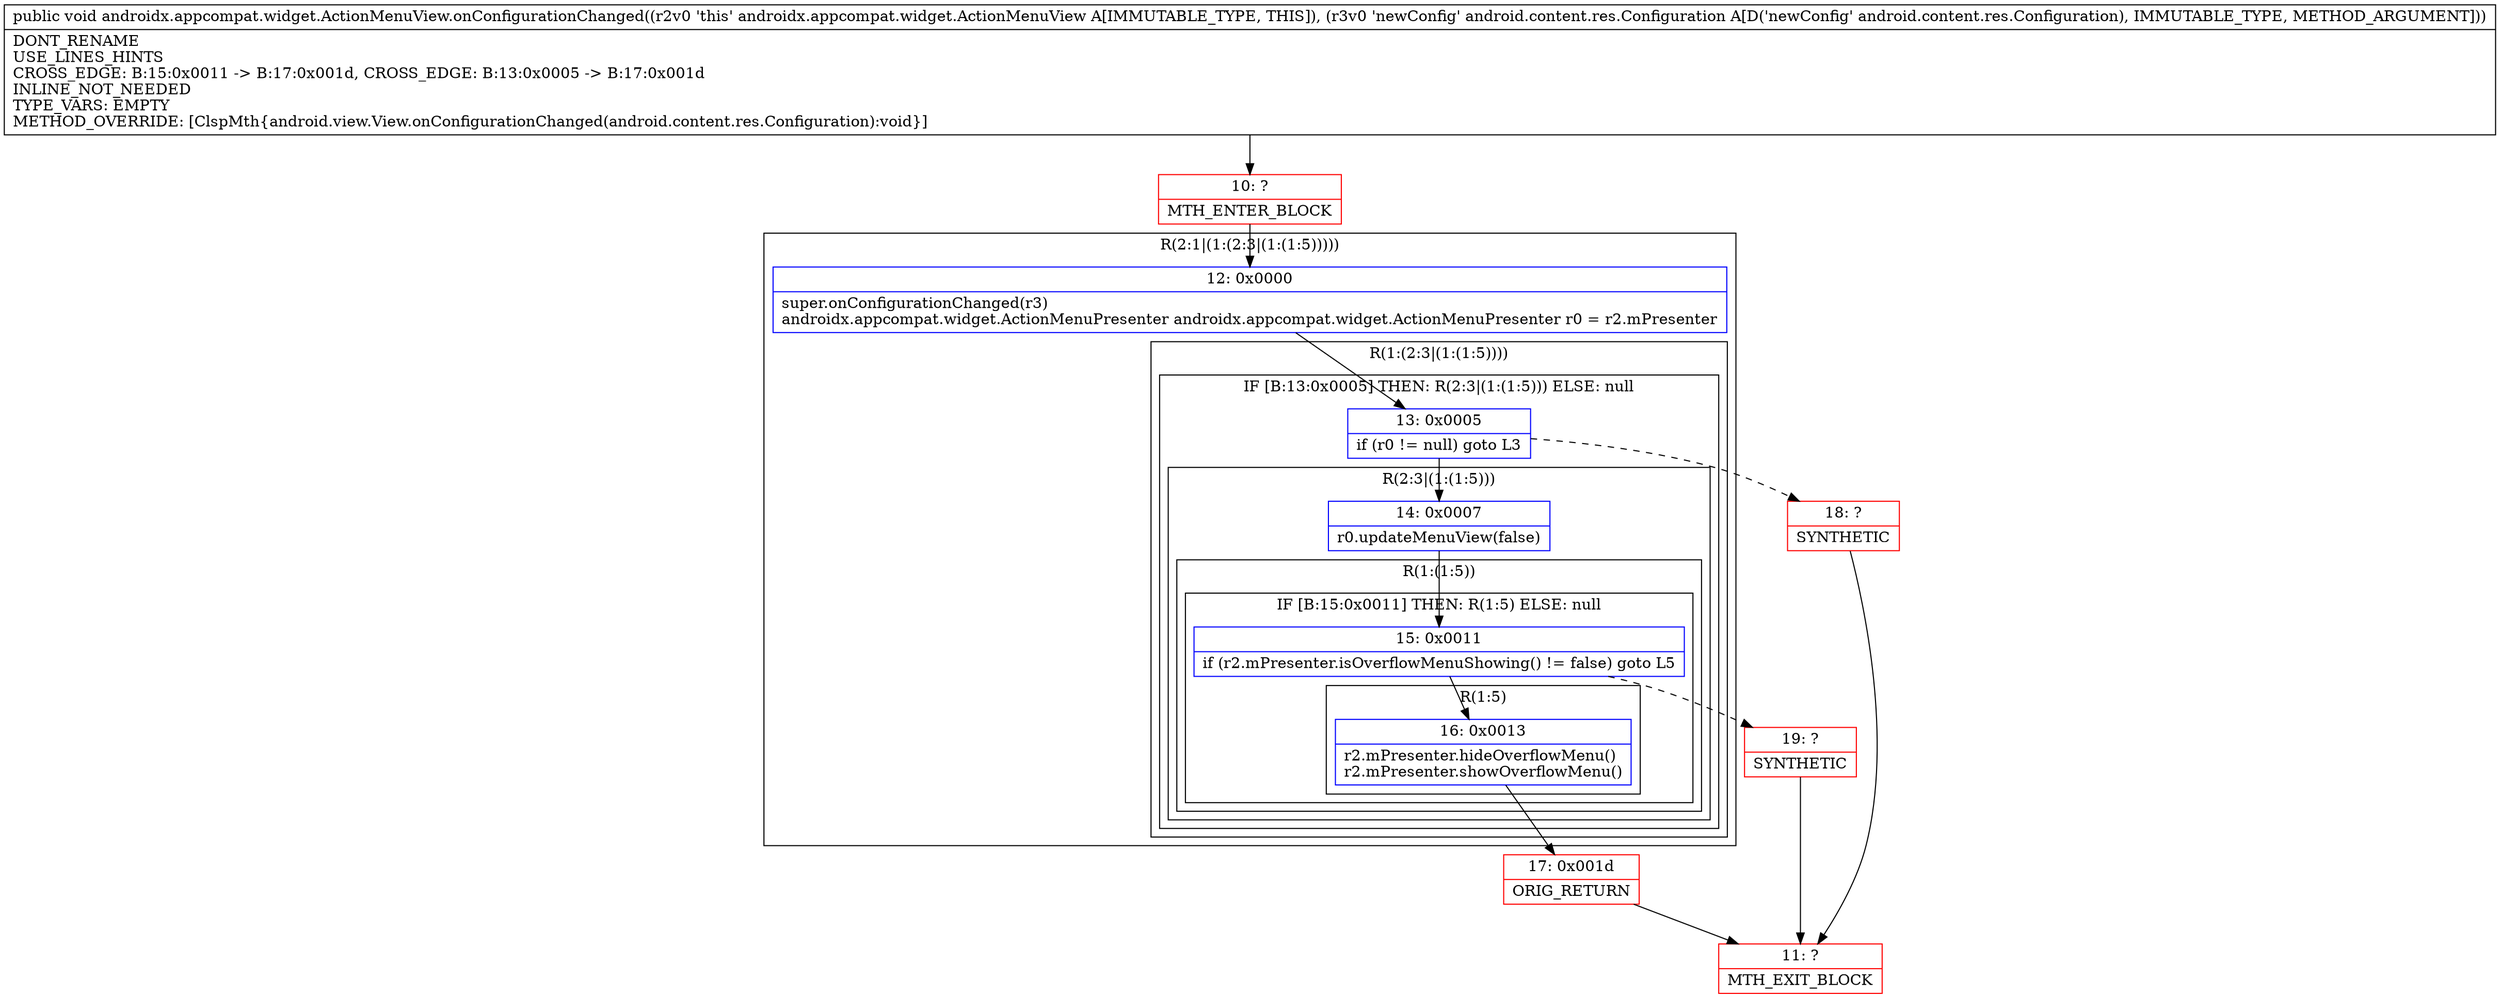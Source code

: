 digraph "CFG forandroidx.appcompat.widget.ActionMenuView.onConfigurationChanged(Landroid\/content\/res\/Configuration;)V" {
subgraph cluster_Region_2043033688 {
label = "R(2:1|(1:(2:3|(1:(1:5)))))";
node [shape=record,color=blue];
Node_12 [shape=record,label="{12\:\ 0x0000|super.onConfigurationChanged(r3)\landroidx.appcompat.widget.ActionMenuPresenter androidx.appcompat.widget.ActionMenuPresenter r0 = r2.mPresenter\l}"];
subgraph cluster_Region_560470377 {
label = "R(1:(2:3|(1:(1:5))))";
node [shape=record,color=blue];
subgraph cluster_IfRegion_1649409777 {
label = "IF [B:13:0x0005] THEN: R(2:3|(1:(1:5))) ELSE: null";
node [shape=record,color=blue];
Node_13 [shape=record,label="{13\:\ 0x0005|if (r0 != null) goto L3\l}"];
subgraph cluster_Region_984971779 {
label = "R(2:3|(1:(1:5)))";
node [shape=record,color=blue];
Node_14 [shape=record,label="{14\:\ 0x0007|r0.updateMenuView(false)\l}"];
subgraph cluster_Region_1365361091 {
label = "R(1:(1:5))";
node [shape=record,color=blue];
subgraph cluster_IfRegion_1137838570 {
label = "IF [B:15:0x0011] THEN: R(1:5) ELSE: null";
node [shape=record,color=blue];
Node_15 [shape=record,label="{15\:\ 0x0011|if (r2.mPresenter.isOverflowMenuShowing() != false) goto L5\l}"];
subgraph cluster_Region_1015479612 {
label = "R(1:5)";
node [shape=record,color=blue];
Node_16 [shape=record,label="{16\:\ 0x0013|r2.mPresenter.hideOverflowMenu()\lr2.mPresenter.showOverflowMenu()\l}"];
}
}
}
}
}
}
}
Node_10 [shape=record,color=red,label="{10\:\ ?|MTH_ENTER_BLOCK\l}"];
Node_17 [shape=record,color=red,label="{17\:\ 0x001d|ORIG_RETURN\l}"];
Node_11 [shape=record,color=red,label="{11\:\ ?|MTH_EXIT_BLOCK\l}"];
Node_19 [shape=record,color=red,label="{19\:\ ?|SYNTHETIC\l}"];
Node_18 [shape=record,color=red,label="{18\:\ ?|SYNTHETIC\l}"];
MethodNode[shape=record,label="{public void androidx.appcompat.widget.ActionMenuView.onConfigurationChanged((r2v0 'this' androidx.appcompat.widget.ActionMenuView A[IMMUTABLE_TYPE, THIS]), (r3v0 'newConfig' android.content.res.Configuration A[D('newConfig' android.content.res.Configuration), IMMUTABLE_TYPE, METHOD_ARGUMENT]))  | DONT_RENAME\lUSE_LINES_HINTS\lCROSS_EDGE: B:15:0x0011 \-\> B:17:0x001d, CROSS_EDGE: B:13:0x0005 \-\> B:17:0x001d\lINLINE_NOT_NEEDED\lTYPE_VARS: EMPTY\lMETHOD_OVERRIDE: [ClspMth\{android.view.View.onConfigurationChanged(android.content.res.Configuration):void\}]\l}"];
MethodNode -> Node_10;Node_12 -> Node_13;
Node_13 -> Node_14;
Node_13 -> Node_18[style=dashed];
Node_14 -> Node_15;
Node_15 -> Node_16;
Node_15 -> Node_19[style=dashed];
Node_16 -> Node_17;
Node_10 -> Node_12;
Node_17 -> Node_11;
Node_19 -> Node_11;
Node_18 -> Node_11;
}

